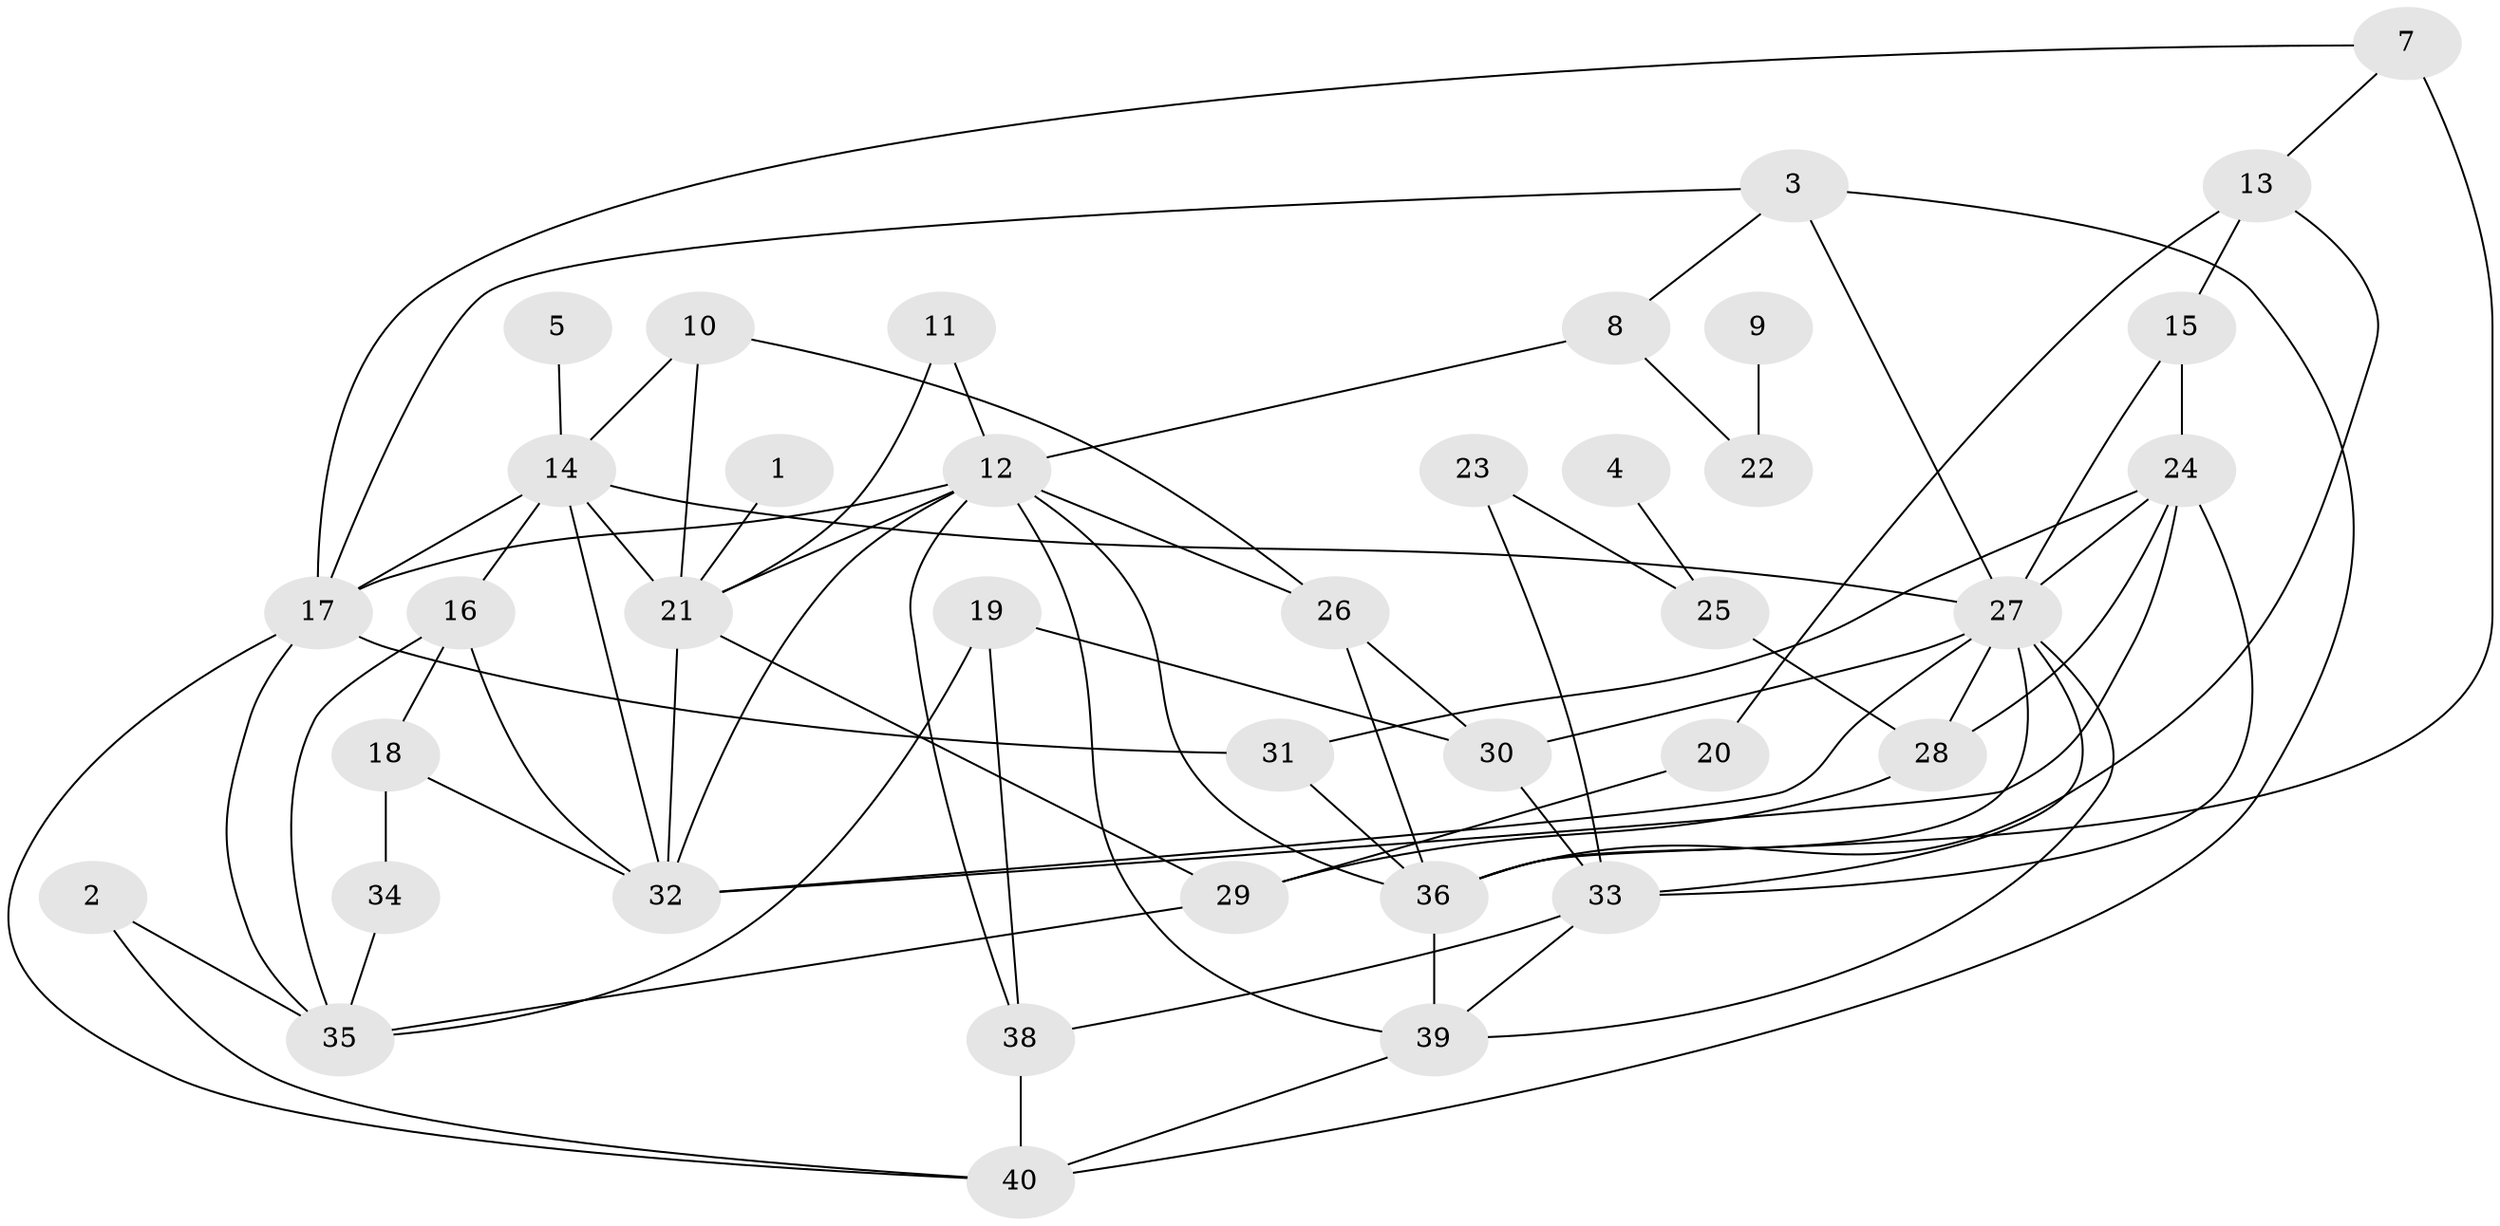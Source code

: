 // original degree distribution, {3: 0.26582278481012656, 1: 0.1518987341772152, 2: 0.20253164556962025, 5: 0.06329113924050633, 7: 0.05063291139240506, 4: 0.17721518987341772, 0: 0.02531645569620253, 6: 0.06329113924050633}
// Generated by graph-tools (version 1.1) at 2025/00/03/09/25 03:00:41]
// undirected, 38 vertices, 77 edges
graph export_dot {
graph [start="1"]
  node [color=gray90,style=filled];
  1;
  2;
  3;
  4;
  5;
  7;
  8;
  9;
  10;
  11;
  12;
  13;
  14;
  15;
  16;
  17;
  18;
  19;
  20;
  21;
  22;
  23;
  24;
  25;
  26;
  27;
  28;
  29;
  30;
  31;
  32;
  33;
  34;
  35;
  36;
  38;
  39;
  40;
  1 -- 21 [weight=1.0];
  2 -- 35 [weight=1.0];
  2 -- 40 [weight=1.0];
  3 -- 8 [weight=1.0];
  3 -- 17 [weight=1.0];
  3 -- 27 [weight=1.0];
  3 -- 40 [weight=1.0];
  4 -- 25 [weight=1.0];
  5 -- 14 [weight=1.0];
  7 -- 13 [weight=1.0];
  7 -- 17 [weight=1.0];
  7 -- 36 [weight=2.0];
  8 -- 12 [weight=1.0];
  8 -- 22 [weight=1.0];
  9 -- 22 [weight=1.0];
  10 -- 14 [weight=1.0];
  10 -- 21 [weight=1.0];
  10 -- 26 [weight=1.0];
  11 -- 12 [weight=1.0];
  11 -- 21 [weight=1.0];
  12 -- 17 [weight=1.0];
  12 -- 21 [weight=2.0];
  12 -- 26 [weight=1.0];
  12 -- 32 [weight=1.0];
  12 -- 36 [weight=1.0];
  12 -- 38 [weight=1.0];
  12 -- 39 [weight=1.0];
  13 -- 15 [weight=1.0];
  13 -- 20 [weight=1.0];
  13 -- 36 [weight=1.0];
  14 -- 16 [weight=1.0];
  14 -- 17 [weight=1.0];
  14 -- 21 [weight=1.0];
  14 -- 27 [weight=1.0];
  14 -- 32 [weight=1.0];
  15 -- 24 [weight=1.0];
  15 -- 27 [weight=1.0];
  16 -- 18 [weight=1.0];
  16 -- 32 [weight=1.0];
  16 -- 35 [weight=1.0];
  17 -- 31 [weight=1.0];
  17 -- 35 [weight=1.0];
  17 -- 40 [weight=1.0];
  18 -- 32 [weight=1.0];
  18 -- 34 [weight=1.0];
  19 -- 30 [weight=1.0];
  19 -- 35 [weight=1.0];
  19 -- 38 [weight=1.0];
  20 -- 29 [weight=1.0];
  21 -- 29 [weight=1.0];
  21 -- 32 [weight=1.0];
  23 -- 25 [weight=1.0];
  23 -- 33 [weight=1.0];
  24 -- 27 [weight=1.0];
  24 -- 28 [weight=1.0];
  24 -- 31 [weight=1.0];
  24 -- 32 [weight=2.0];
  24 -- 33 [weight=1.0];
  25 -- 28 [weight=1.0];
  26 -- 30 [weight=1.0];
  26 -- 36 [weight=1.0];
  27 -- 28 [weight=1.0];
  27 -- 30 [weight=1.0];
  27 -- 32 [weight=1.0];
  27 -- 33 [weight=2.0];
  27 -- 36 [weight=1.0];
  27 -- 39 [weight=1.0];
  28 -- 29 [weight=1.0];
  29 -- 35 [weight=1.0];
  30 -- 33 [weight=1.0];
  31 -- 36 [weight=2.0];
  33 -- 38 [weight=1.0];
  33 -- 39 [weight=1.0];
  34 -- 35 [weight=1.0];
  36 -- 39 [weight=1.0];
  38 -- 40 [weight=1.0];
  39 -- 40 [weight=1.0];
}
